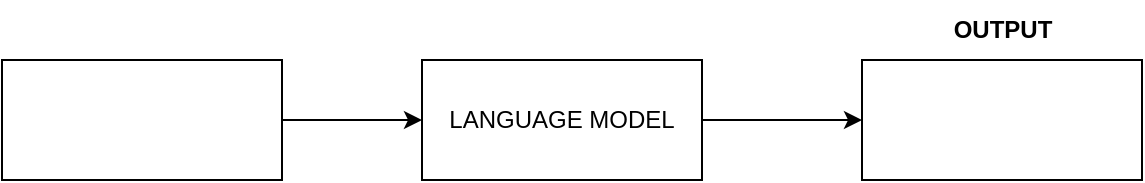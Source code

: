 <mxfile version="21.7.2" type="device">
  <diagram name="Page-1" id="7B9QI_Cc4mUoK9Tq_LHO">
    <mxGraphModel dx="1022" dy="442" grid="1" gridSize="10" guides="1" tooltips="1" connect="1" arrows="1" fold="1" page="1" pageScale="1" pageWidth="827" pageHeight="1169" math="0" shadow="0">
      <root>
        <mxCell id="0" />
        <mxCell id="1" parent="0" />
        <mxCell id="gHLMkHLXIzN0wpKPHqu1-10" style="edgeStyle=orthogonalEdgeStyle;rounded=0;orthogonalLoop=1;jettySize=auto;html=1;exitX=1;exitY=0.5;exitDx=0;exitDy=0;entryX=0;entryY=0.5;entryDx=0;entryDy=0;" edge="1" parent="1" source="gHLMkHLXIzN0wpKPHqu1-6" target="gHLMkHLXIzN0wpKPHqu1-7">
          <mxGeometry relative="1" as="geometry" />
        </mxCell>
        <mxCell id="gHLMkHLXIzN0wpKPHqu1-6" value="" style="rounded=0;whiteSpace=wrap;html=1;" vertex="1" parent="1">
          <mxGeometry x="50" y="200" width="140" height="60" as="geometry" />
        </mxCell>
        <mxCell id="gHLMkHLXIzN0wpKPHqu1-11" style="edgeStyle=orthogonalEdgeStyle;rounded=0;orthogonalLoop=1;jettySize=auto;html=1;exitX=1;exitY=0.5;exitDx=0;exitDy=0;entryX=0;entryY=0.5;entryDx=0;entryDy=0;" edge="1" parent="1" source="gHLMkHLXIzN0wpKPHqu1-7" target="gHLMkHLXIzN0wpKPHqu1-8">
          <mxGeometry relative="1" as="geometry" />
        </mxCell>
        <mxCell id="gHLMkHLXIzN0wpKPHqu1-7" value="LANGUAGE MODEL" style="rounded=0;whiteSpace=wrap;html=1;" vertex="1" parent="1">
          <mxGeometry x="260" y="200" width="140" height="60" as="geometry" />
        </mxCell>
        <mxCell id="gHLMkHLXIzN0wpKPHqu1-8" value="" style="rounded=0;whiteSpace=wrap;html=1;" vertex="1" parent="1">
          <mxGeometry x="480" y="200" width="140" height="60" as="geometry" />
        </mxCell>
        <mxCell id="gHLMkHLXIzN0wpKPHqu1-12" value="&lt;b&gt;OUTPUT&lt;/b&gt;" style="text;html=1;align=center;verticalAlign=middle;resizable=0;points=[];autosize=1;strokeColor=none;fillColor=none;" vertex="1" parent="1">
          <mxGeometry x="515" y="170" width="70" height="30" as="geometry" />
        </mxCell>
      </root>
    </mxGraphModel>
  </diagram>
</mxfile>
